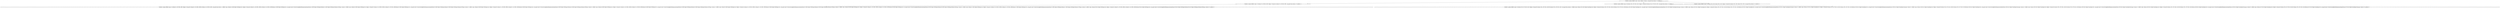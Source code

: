 digraph {
    0 [ label = "TreeNode { contents: [dbHold { name: \"Comics\", filepath: \"I:\\\\Comics\", cover_path: None, dirornot: 1 }], nodelevel: 2 }" ]
    1 [ label = "TreeNode { contents: [dbHold { name: \"01. Kick-Ass (01 - 08) (2008 - 2009)\", filepath: \"I:\\\\Comics\\\\01. Kick-Ass (01 - 08) (2008 - 2009)\", cover_path: None, dirornot: 1 }], nodelevel: 1 }" ]
    2 [ label = "TreeNode { contents: [dbHold { name: \"01. Kick-Ass (01 - 08) (2008 - 2009)\", filepath: \"I:\\\\Comics\\\\01. Kick-Ass (01 - 08) (2008 - 2009)\\\\01. Kick-Ass (01 - 08) (2008 - 2009)\", cover_path: None, dirornot: 1 }, dbHold { name: \"Kick-Ass 01 (2008) (Digital) (G85-Empire).cbr\", filepath: \"I:\\\\Comics\\\\01. Kick-Ass (01 - 08) (2008 - 2009)\\\\01. Kick-Ass (01 - 08) (2008 - 2009)\\\\Kick-Ass 01 (2008) (Digital) (G85-Empire).cbr\", cover_path: Some(\"C:\\\\Users\\\\User\\\\AppData\\\\Roaming\\\\comictemp-Kick-Ass 01 (2008) (Digital) (G85-Empire)\\\\Kick-Ass 01 (2008) (Digital) (G85-Empire)\\\\Kick-Ass 01-000.jpg\"), dirornot: 0 }, dbHold { name: \"Kick-Ass 02 (2008) (Digital) (G85-Empire).cbr\", filepath: \"I:\\\\Comics\\\\01. Kick-Ass (01 - 08) (2008 - 2009)\\\\01. Kick-Ass (01 - 08) (2008 - 2009)\\\\Kick-Ass 02 (2008) (Digital) (G85-Empire).cbr\", cover_path: Some(\"C:\\\\Users\\\\User\\\\AppData\\\\Roaming\\\\comictemp-Kick-Ass 02 (2008) (Digital) (G85-Empire)\\\\Kick-Ass 02 (2008) (Digital) (G85-Empire)\\\\Kick-Ass 02-000.jpg\"), dirornot: 0 }, dbHold { name: \"Kick-Ass 03 (2008) (Digital) (G85-Empire).cbr\", filepath: \"I:\\\\Comics\\\\01. Kick-Ass (01 - 08) (2008 - 2009)\\\\01. Kick-Ass (01 - 08) (2008 - 2009)\\\\Kick-Ass 03 (2008) (Digital) (G85-Empire).cbr\", cover_path: Some(\"C:\\\\Users\\\\User\\\\AppData\\\\Roaming\\\\comictemp-Kick-Ass 03 (2008) (Digital) (G85-Empire)\\\\Kick-Ass 03 (2008) (Digital) (G85-Empire)\\\\Kick-Ass 03-000.jpg\"), dirornot: 0 }, dbHold { name: \"Kick-Ass 04 (2008) (Digital) (G85-Empire).cbr\", filepath: \"I:\\\\Comics\\\\01. Kick-Ass (01 - 08) (2008 - 2009)\\\\01. Kick-Ass (01 - 08) (2008 - 2009)\\\\Kick-Ass 04 (2008) (Digital) (G85-Empire).cbr\", cover_path: Some(\"C:\\\\Users\\\\User\\\\AppData\\\\Roaming\\\\comictemp-Kick-Ass 04 (2008) (Digital) (G85-Empire)\\\\Kick-Ass 04 (2008) (Digital) (G85-Empire)\\\\Kick-Ass 04-000.jpg\"), dirornot: 0 }, dbHold { name: \"Kick-Ass 05 (2009) (Digital) (G85-Empire).cbr\", filepath: \"I:\\\\Comics\\\\01. Kick-Ass (01 - 08) (2008 - 2009)\\\\01. Kick-Ass (01 - 08) (2008 - 2009)\\\\Kick-Ass 05 (2009) (Digital) (G85-Empire).cbr\", cover_path: Some(\"C:\\\\Users\\\\User\\\\AppData\\\\Roaming\\\\comictemp-Kick-Ass 05 (2009) (Digital) (G85-Empire)\\\\Kick-Ass 05 (2009) (Digital) (G85-Empire)\\\\Kick-Ass 05-000.jpg\"), dirornot: 0 }, dbHold { name: \"Kick-Ass 06 (2009) (Digital) (G85-Empire).cbr\", filepath: \"I:\\\\Comics\\\\01. Kick-Ass (01 - 08) (2008 - 2009)\\\\01. Kick-Ass (01 - 08) (2008 - 2009)\\\\Kick-Ass 06 (2009) (Digital) (G85-Empire).cbr\", cover_path: Some(\"C:\\\\Users\\\\User\\\\AppData\\\\Roaming\\\\comictemp-Kick-Ass 06 (2009) (Digital) (G85-Empire)\\\\Kick-Ass 06 (2009) (Digital) (G85-Empire)\\\\Kick-Ass 06-000.jpg\"), dirornot: 0 }, dbHold { name: \"Kick-Ass 07 (2009) (Digital) (G85-Empire).cbr\", filepath: \"I:\\\\Comics\\\\01. Kick-Ass (01 - 08) (2008 - 2009)\\\\01. Kick-Ass (01 - 08) (2008 - 2009)\\\\Kick-Ass 07 (2009) (Digital) (G85-Empire).cbr\", cover_path: Some(\"C:\\\\Users\\\\User\\\\AppData\\\\Roaming\\\\comictemp-Kick-Ass 07 (2009) (Digital) (G85-Empire)\\\\Kick-Ass 07 (2009) (Digital) (G85-Empire)\\\\Kick-Ass 07-000.jpg\"), dirornot: 0 }, dbHold { name: \"Kick-Ass 08 (2010) (Digital) (G85-Empire).cbr\", filepath: \"I:\\\\Comics\\\\01. Kick-Ass (01 - 08) (2008 - 2009)\\\\01. Kick-Ass (01 - 08) (2008 - 2009)\\\\Kick-Ass 08 (2010) (Digital) (G85-Empire).cbr\", cover_path: Some(\"C:\\\\Users\\\\User\\\\AppData\\\\Roaming\\\\comictemp-Kick-Ass 08 (2010) (Digital) (G85-Empire)\\\\Kick-Ass 08 (2010) (Digital) (G85-Empire)\\\\Kick-Ass 08-000.jpg\"), dirornot: 0 }], nodelevel: 2 }" ]
    3 [ label = "TreeNode { contents: [dbHold { name: \"02. Kick Ass 2 (001 - 007) (2010 - 2012)\", filepath: \"I:\\\\Comics\\\\02. Kick Ass 2 (001 - 007) (2010 - 2012)\", cover_path: None, dirornot: 1 }], nodelevel: 1 }" ]
    4 [ label = "TreeNode { contents: [dbHold { name: \"02. Kick Ass 2 (001 - 007) (2010 - 2012)\", filepath: \"I:\\\\Comics\\\\02. Kick Ass 2 (001 - 007) (2010 - 2012)\\\\02. Kick Ass 2 (001 - 007) (2010 - 2012)\", cover_path: None, dirornot: 1 }, dbHold { name: \"Kick Ass 2 001 (2010) (Digital) (Zone-Empire).cbr\", filepath: \"I:\\\\Comics\\\\02. Kick Ass 2 (001 - 007) (2010 - 2012)\\\\02. Kick Ass 2 (001 - 007) (2010 - 2012)\\\\Kick Ass 2 001 (2010) (Digital) (Zone-Empire).cbr\", cover_path: Some(\"C:\\\\Users\\\\User\\\\AppData\\\\Roaming\\\\comictemp-Kick Ass 2 001 (2010) (Digital) (Zone-Empire)\\\\zLust.jpg\"), dirornot: 0 }, dbHold { name: \"Kick Ass 2 002 (2011) (Digital) (Zone-Empire).cbr\", filepath: \"I:\\\\Comics\\\\02. Kick Ass 2 (001 - 007) (2010 - 2012)\\\\02. Kick Ass 2 (001 - 007) (2010 - 2012)\\\\Kick Ass 2 002 (2011) (Digital) (Zone-Empire).cbr\", cover_path: Some(\"C:\\\\Users\\\\User\\\\AppData\\\\Roaming\\\\comictemp-Kick Ass 2 002 (2011) (Digital) (Zone-Empire)\\\\zLust.jpg\"), dirornot: 0 }, dbHold { name: \"Kick Ass 2 003 (2011) (Digital) (Zone-Empire).cbr\", filepath: \"I:\\\\Comics\\\\02. Kick Ass 2 (001 - 007) (2010 - 2012)\\\\02. Kick Ass 2 (001 - 007) (2010 - 2012)\\\\Kick Ass 2 003 (2011) (Digital) (Zone-Empire).cbr\", cover_path: Some(\"C:\\\\Users\\\\User\\\\AppData\\\\Roaming\\\\comictemp-Kick Ass 2 003 (2011) (Digital) (Zone-Empire)\\\\zLust.jpg\"), dirornot: 0 }, dbHold { name: \"Kick Ass 2 004 (2011) (Digital) (Zone-Empire).cbr\", filepath: \"I:\\\\Comics\\\\02. Kick Ass 2 (001 - 007) (2010 - 2012)\\\\02. Kick Ass 2 (001 - 007) (2010 - 2012)\\\\Kick Ass 2 004 (2011) (Digital) (Zone-Empire).cbr\", cover_path: Some(\"C:\\\\Users\\\\User\\\\AppData\\\\Roaming\\\\comictemp-Kick Ass 2 004 (2011) (Digital) (Zone-Empire)\\\\zLust.jpg\"), dirornot: 0 }, dbHold { name: \"Kick Ass 2 005 (2012) (Digital) (Zone-Empire).cbr\", filepath: \"I:\\\\Comics\\\\02. Kick Ass 2 (001 - 007) (2010 - 2012)\\\\02. Kick Ass 2 (001 - 007) (2010 - 2012)\\\\Kick Ass 2 005 (2012) (Digital) (Zone-Empire).cbr\", cover_path: Some(\"C:\\\\Users\\\\User\\\\AppData\\\\Roaming\\\\comictemp-Kick Ass 2 005 (2012) (Digital) (Zone-Empire)\\\\zLust.jpg\"), dirornot: 0 }, dbHold { name: \"Kick Ass 2 006 (2012) (Digital) (Zone-Empire).cbr\", filepath: \"I:\\\\Comics\\\\02. Kick Ass 2 (001 - 007) (2010 - 2012)\\\\02. Kick Ass 2 (001 - 007) (2010 - 2012)\\\\Kick Ass 2 006 (2012) (Digital) (Zone-Empire).cbr\", cover_path: Some(\"C:\\\\Users\\\\User\\\\AppData\\\\Roaming\\\\comictemp-Kick Ass 2 006 (2012) (Digital) (Zone-Empire)\\\\zLust.jpg\"), dirornot: 0 }, dbHold { name: \"Kick Ass 2 007 (2012) (Digital) (Zone-Empire).cbr\", filepath: \"I:\\\\Comics\\\\02. Kick Ass 2 (001 - 007) (2010 - 2012)\\\\02. Kick Ass 2 (001 - 007) (2010 - 2012)\\\\Kick Ass 2 007 (2012) (Digital) (Zone-Empire).cbr\", cover_path: Some(\"C:\\\\Users\\\\User\\\\AppData\\\\Roaming\\\\comictemp-Kick Ass 2 007 (2012) (Digital) (Zone-Empire)\\\\zLust.jpg\"), dirornot: 0 }], nodelevel: 2 }" ]
    5 [ label = "TreeNode { contents: [dbHold { name: \"03. Kick-Ass 3 (001 - 008 + Extras) (2013 - 2014)\", filepath: \"I:\\\\Comics\\\\03. Kick-Ass 3 (001 - 008 + Extras) (2013 - 2014)\", cover_path: None, dirornot: 1 }], nodelevel: 1 }" ]
    0 -> 1 [ ]
    1 -> 2 [ ]
    0 -> 3 [ ]
    3 -> 4 [ ]
    0 -> 5 [ ]
}
